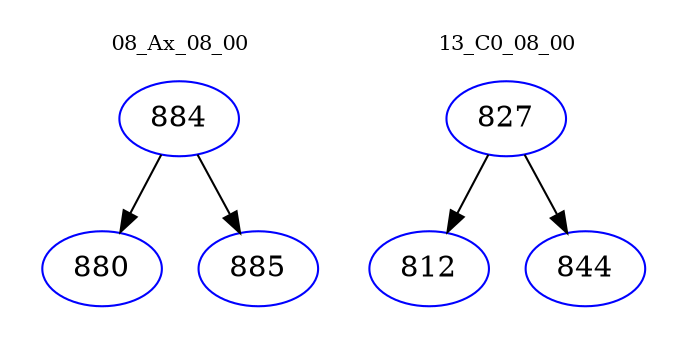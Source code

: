 digraph{
subgraph cluster_0 {
color = white
label = "08_Ax_08_00";
fontsize=10;
T0_884 [label="884", color="blue"]
T0_884 -> T0_880 [color="black"]
T0_880 [label="880", color="blue"]
T0_884 -> T0_885 [color="black"]
T0_885 [label="885", color="blue"]
}
subgraph cluster_1 {
color = white
label = "13_C0_08_00";
fontsize=10;
T1_827 [label="827", color="blue"]
T1_827 -> T1_812 [color="black"]
T1_812 [label="812", color="blue"]
T1_827 -> T1_844 [color="black"]
T1_844 [label="844", color="blue"]
}
}
